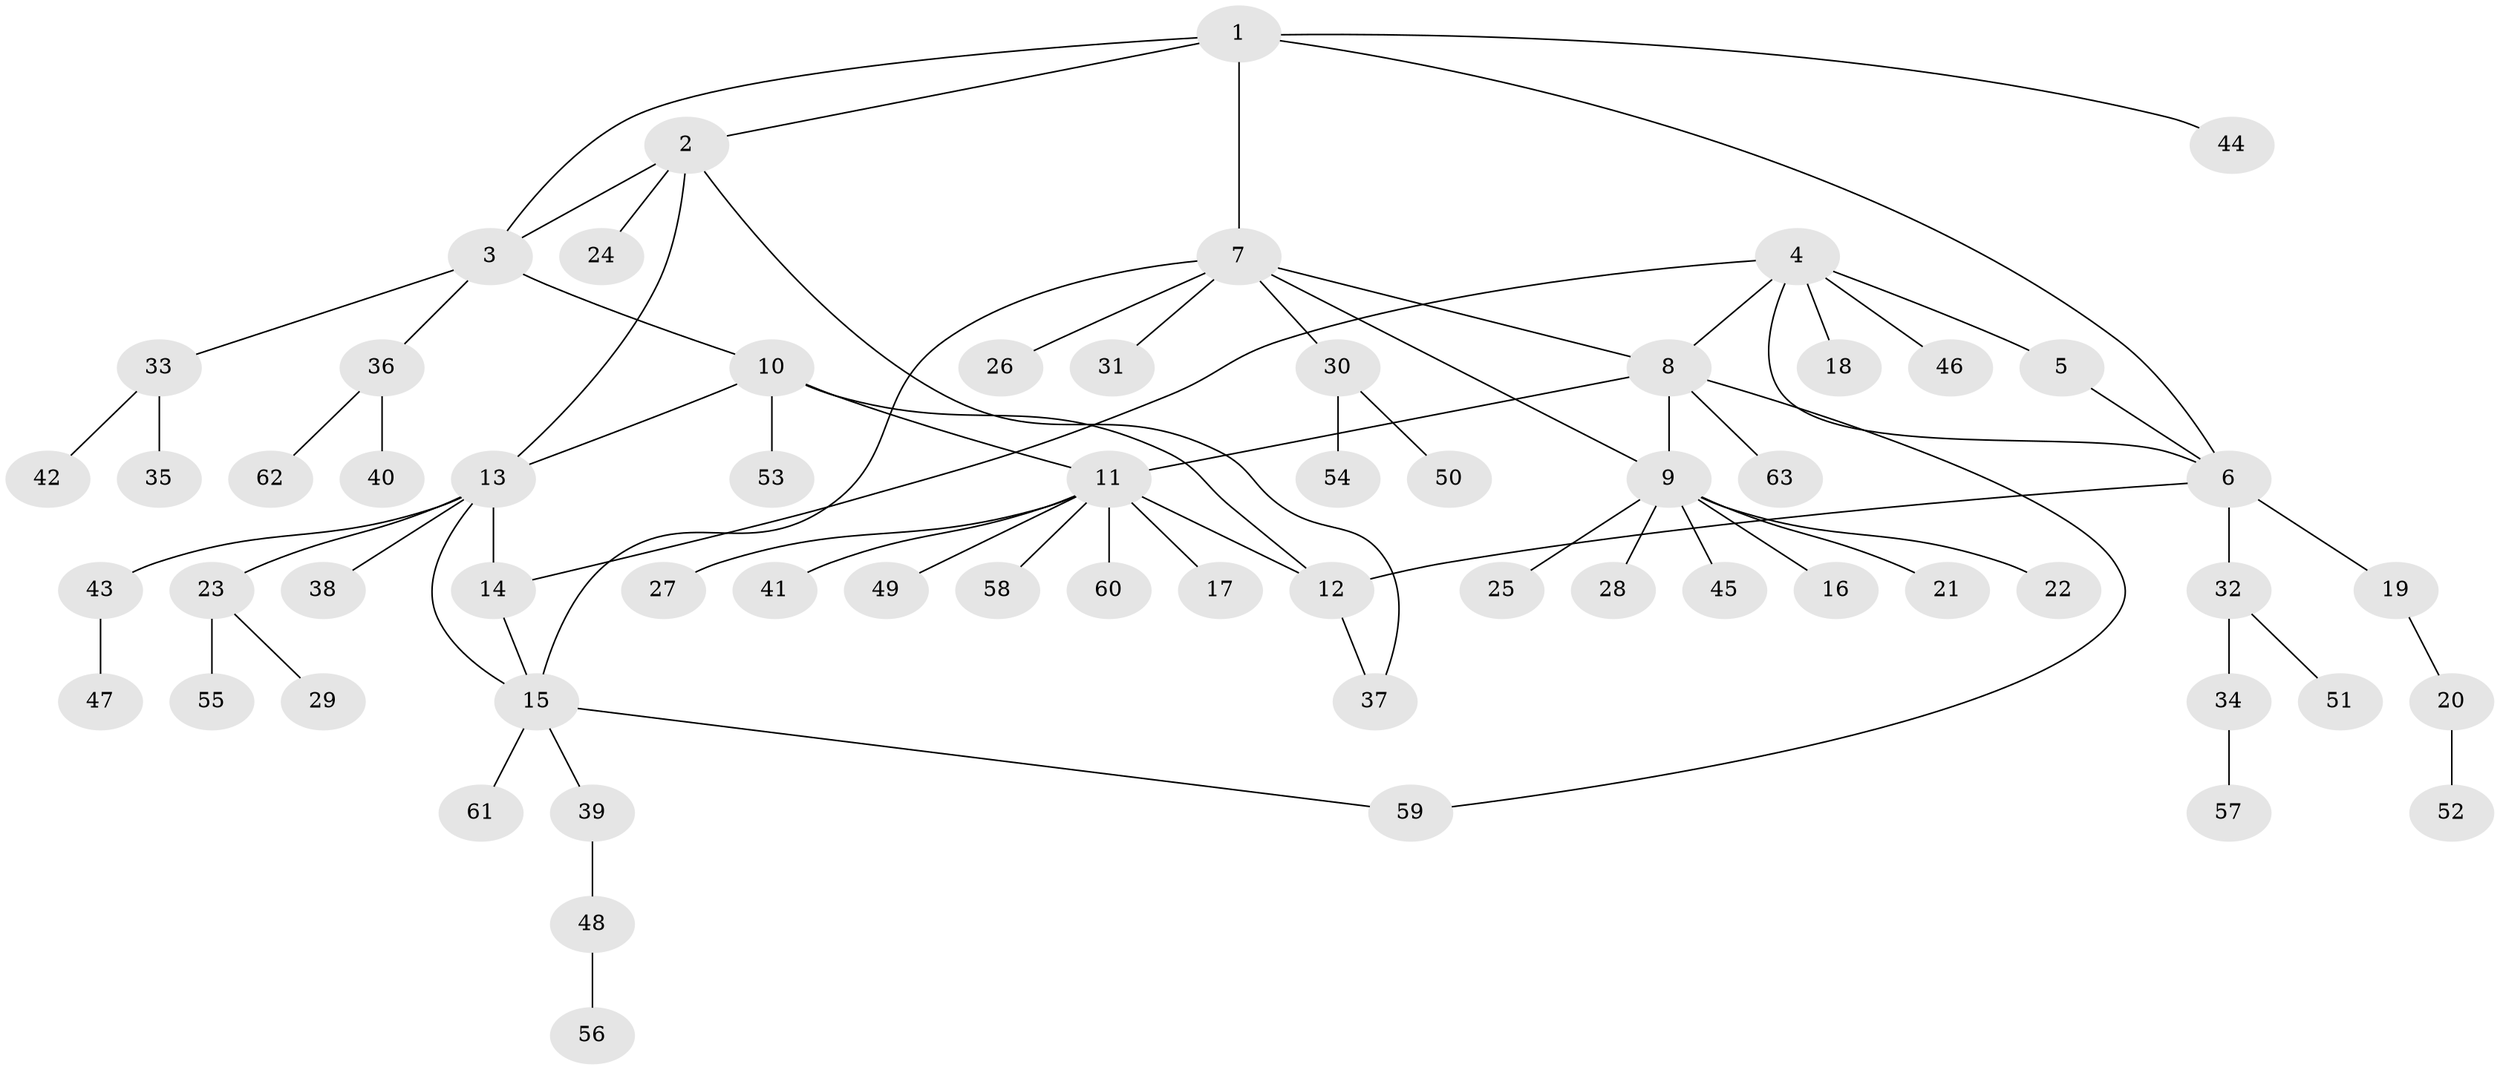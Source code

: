 // coarse degree distribution, {4: 0.1875, 5: 0.09375, 3: 0.125, 6: 0.0625, 1: 0.34375, 2: 0.1875}
// Generated by graph-tools (version 1.1) at 2025/52/03/04/25 22:52:10]
// undirected, 63 vertices, 75 edges
graph export_dot {
  node [color=gray90,style=filled];
  1;
  2;
  3;
  4;
  5;
  6;
  7;
  8;
  9;
  10;
  11;
  12;
  13;
  14;
  15;
  16;
  17;
  18;
  19;
  20;
  21;
  22;
  23;
  24;
  25;
  26;
  27;
  28;
  29;
  30;
  31;
  32;
  33;
  34;
  35;
  36;
  37;
  38;
  39;
  40;
  41;
  42;
  43;
  44;
  45;
  46;
  47;
  48;
  49;
  50;
  51;
  52;
  53;
  54;
  55;
  56;
  57;
  58;
  59;
  60;
  61;
  62;
  63;
  1 -- 2;
  1 -- 3;
  1 -- 6;
  1 -- 7;
  1 -- 44;
  2 -- 3;
  2 -- 13;
  2 -- 24;
  2 -- 37;
  3 -- 10;
  3 -- 33;
  3 -- 36;
  4 -- 5;
  4 -- 6;
  4 -- 8;
  4 -- 14;
  4 -- 18;
  4 -- 46;
  5 -- 6;
  6 -- 12;
  6 -- 19;
  6 -- 32;
  7 -- 8;
  7 -- 9;
  7 -- 15;
  7 -- 26;
  7 -- 30;
  7 -- 31;
  8 -- 9;
  8 -- 11;
  8 -- 59;
  8 -- 63;
  9 -- 16;
  9 -- 21;
  9 -- 22;
  9 -- 25;
  9 -- 28;
  9 -- 45;
  10 -- 11;
  10 -- 12;
  10 -- 13;
  10 -- 53;
  11 -- 12;
  11 -- 17;
  11 -- 27;
  11 -- 41;
  11 -- 49;
  11 -- 58;
  11 -- 60;
  12 -- 37;
  13 -- 14;
  13 -- 15;
  13 -- 23;
  13 -- 38;
  13 -- 43;
  14 -- 15;
  15 -- 39;
  15 -- 59;
  15 -- 61;
  19 -- 20;
  20 -- 52;
  23 -- 29;
  23 -- 55;
  30 -- 50;
  30 -- 54;
  32 -- 34;
  32 -- 51;
  33 -- 35;
  33 -- 42;
  34 -- 57;
  36 -- 40;
  36 -- 62;
  39 -- 48;
  43 -- 47;
  48 -- 56;
}
